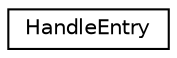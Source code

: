 digraph "Graphical Class Hierarchy"
{
 // LATEX_PDF_SIZE
  edge [fontname="Helvetica",fontsize="10",labelfontname="Helvetica",labelfontsize="10"];
  node [fontname="Helvetica",fontsize="10",shape=record];
  rankdir="LR";
  Node0 [label="HandleEntry",height=0.2,width=0.4,color="black", fillcolor="white", style="filled",URL="$struct_handle_entry.html",tooltip=" "];
}
